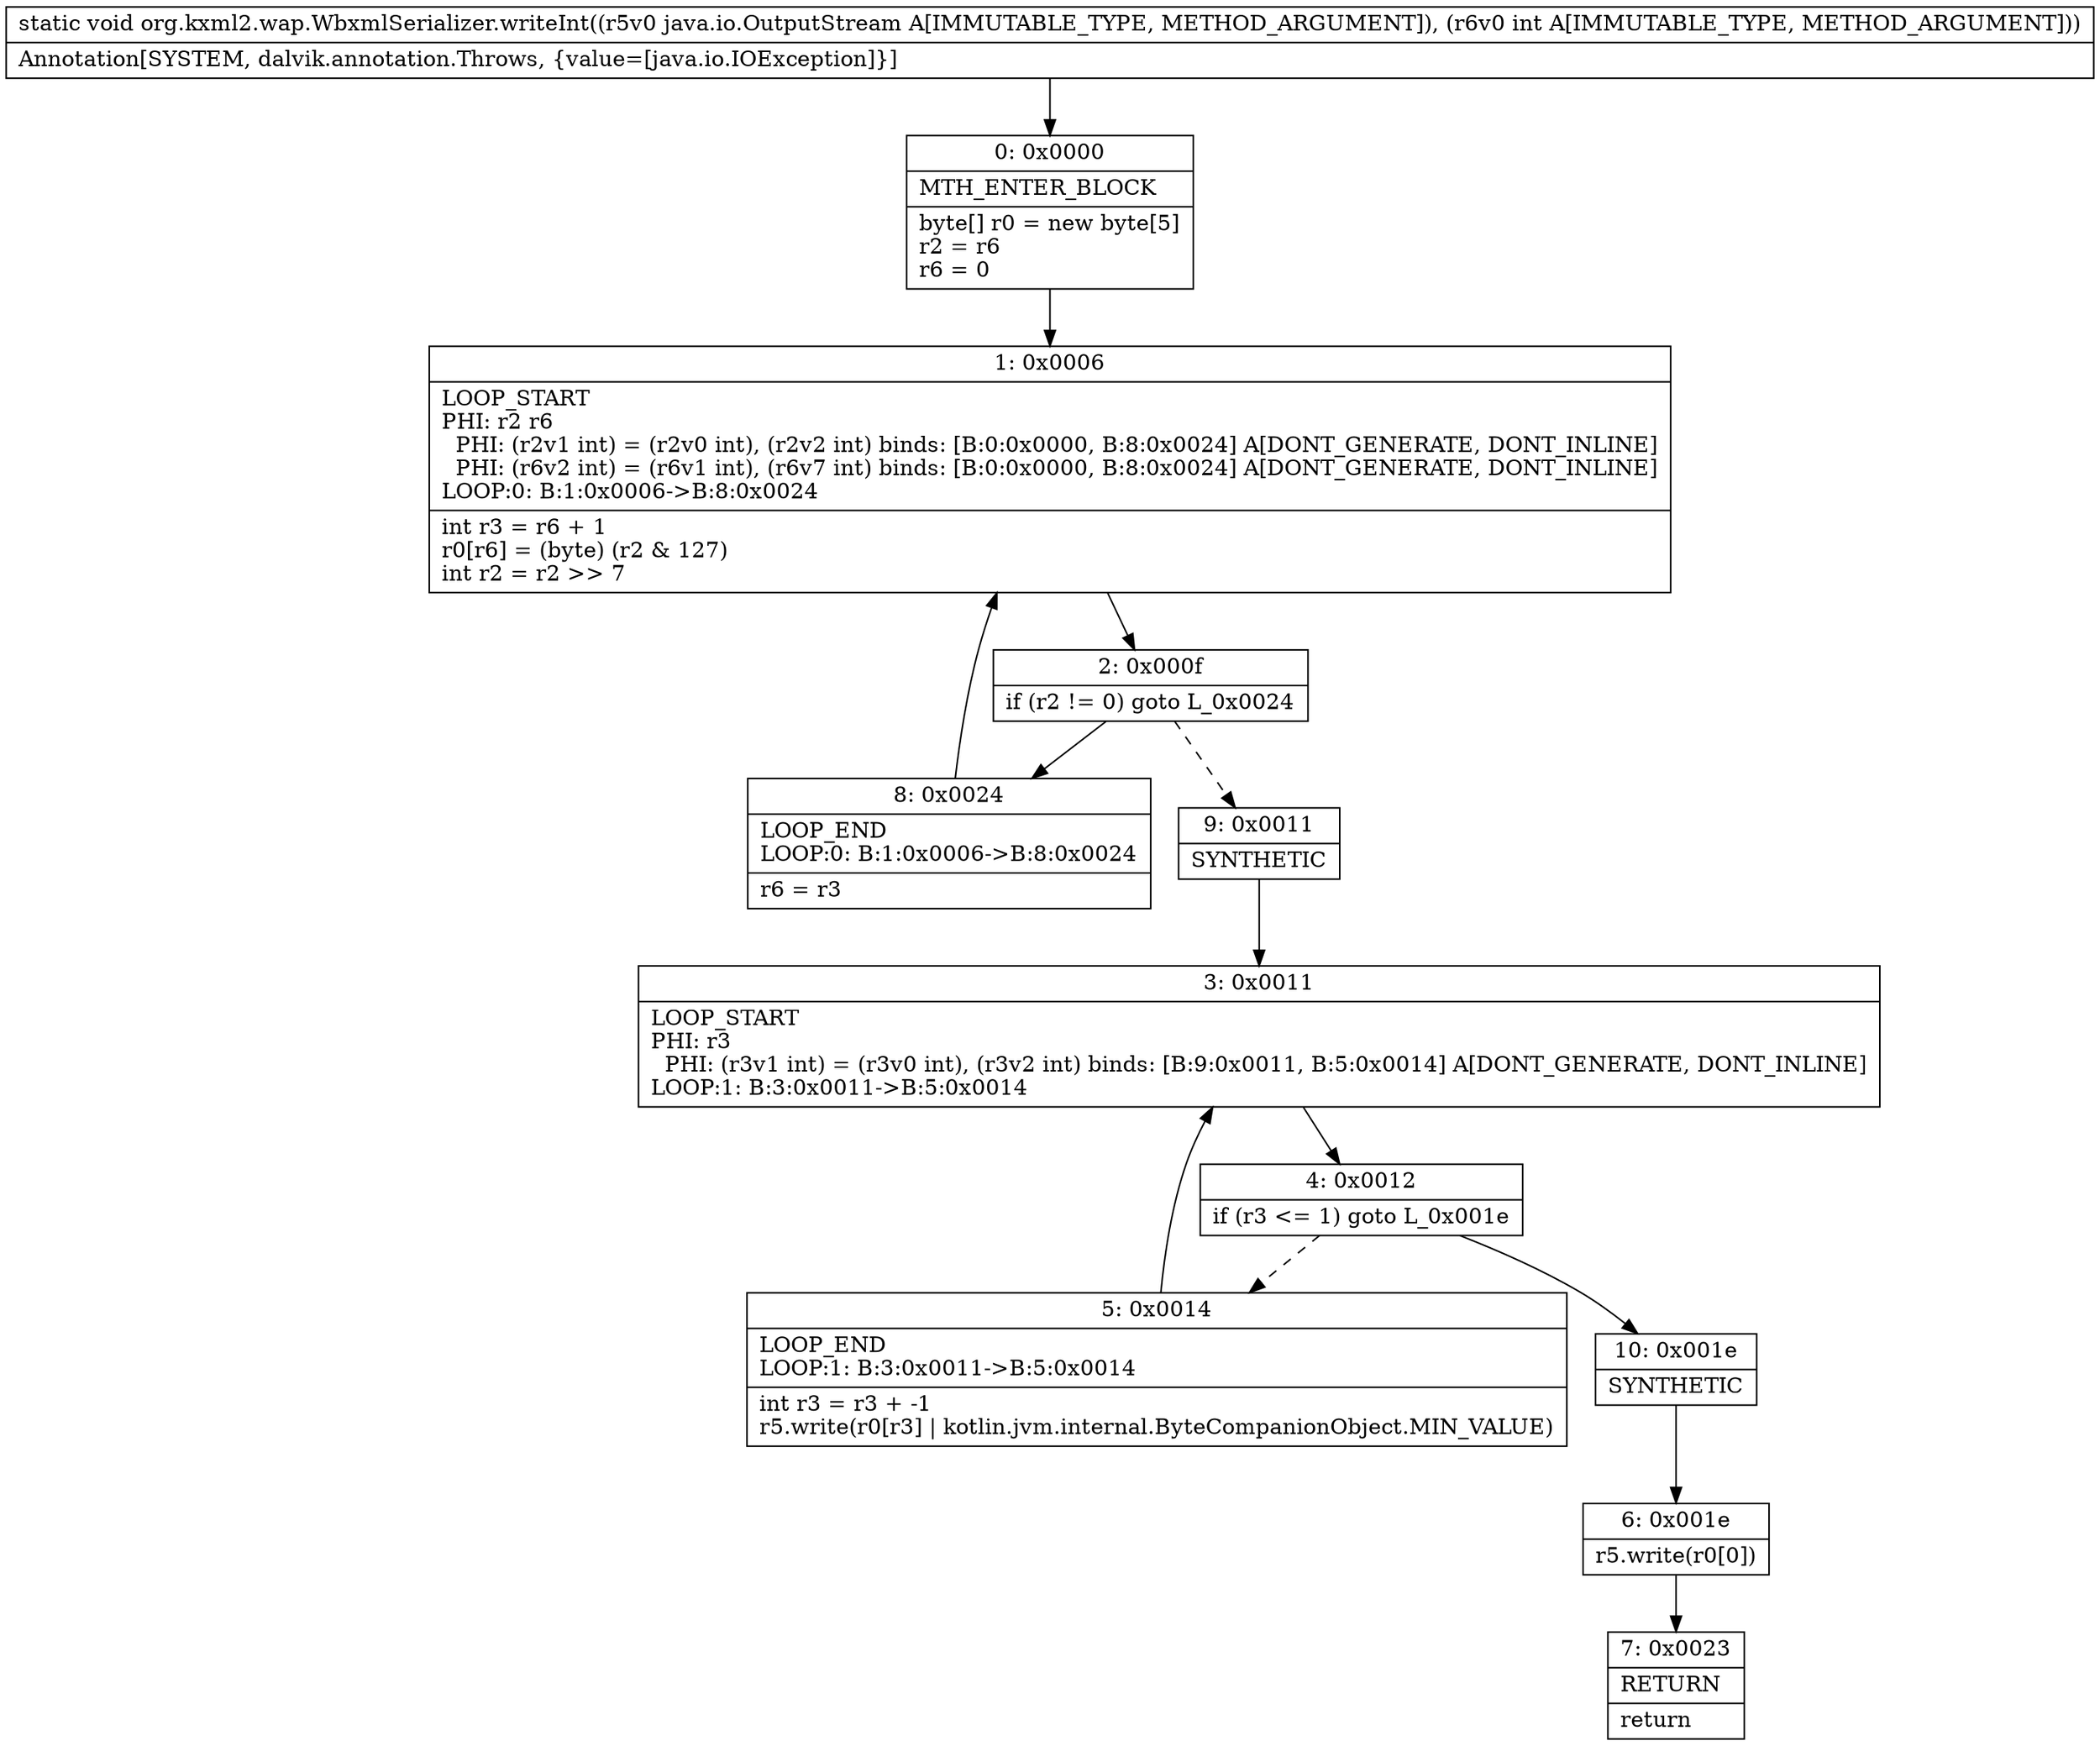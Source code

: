 digraph "CFG fororg.kxml2.wap.WbxmlSerializer.writeInt(Ljava\/io\/OutputStream;I)V" {
Node_0 [shape=record,label="{0\:\ 0x0000|MTH_ENTER_BLOCK\l|byte[] r0 = new byte[5]\lr2 = r6\lr6 = 0\l}"];
Node_1 [shape=record,label="{1\:\ 0x0006|LOOP_START\lPHI: r2 r6 \l  PHI: (r2v1 int) = (r2v0 int), (r2v2 int) binds: [B:0:0x0000, B:8:0x0024] A[DONT_GENERATE, DONT_INLINE]\l  PHI: (r6v2 int) = (r6v1 int), (r6v7 int) binds: [B:0:0x0000, B:8:0x0024] A[DONT_GENERATE, DONT_INLINE]\lLOOP:0: B:1:0x0006\-\>B:8:0x0024\l|int r3 = r6 + 1\lr0[r6] = (byte) (r2 & 127)\lint r2 = r2 \>\> 7\l}"];
Node_2 [shape=record,label="{2\:\ 0x000f|if (r2 != 0) goto L_0x0024\l}"];
Node_3 [shape=record,label="{3\:\ 0x0011|LOOP_START\lPHI: r3 \l  PHI: (r3v1 int) = (r3v0 int), (r3v2 int) binds: [B:9:0x0011, B:5:0x0014] A[DONT_GENERATE, DONT_INLINE]\lLOOP:1: B:3:0x0011\-\>B:5:0x0014\l}"];
Node_4 [shape=record,label="{4\:\ 0x0012|if (r3 \<= 1) goto L_0x001e\l}"];
Node_5 [shape=record,label="{5\:\ 0x0014|LOOP_END\lLOOP:1: B:3:0x0011\-\>B:5:0x0014\l|int r3 = r3 + \-1\lr5.write(r0[r3] \| kotlin.jvm.internal.ByteCompanionObject.MIN_VALUE)\l}"];
Node_6 [shape=record,label="{6\:\ 0x001e|r5.write(r0[0])\l}"];
Node_7 [shape=record,label="{7\:\ 0x0023|RETURN\l|return\l}"];
Node_8 [shape=record,label="{8\:\ 0x0024|LOOP_END\lLOOP:0: B:1:0x0006\-\>B:8:0x0024\l|r6 = r3\l}"];
Node_9 [shape=record,label="{9\:\ 0x0011|SYNTHETIC\l}"];
Node_10 [shape=record,label="{10\:\ 0x001e|SYNTHETIC\l}"];
MethodNode[shape=record,label="{static void org.kxml2.wap.WbxmlSerializer.writeInt((r5v0 java.io.OutputStream A[IMMUTABLE_TYPE, METHOD_ARGUMENT]), (r6v0 int A[IMMUTABLE_TYPE, METHOD_ARGUMENT]))  | Annotation[SYSTEM, dalvik.annotation.Throws, \{value=[java.io.IOException]\}]\l}"];
MethodNode -> Node_0;
Node_0 -> Node_1;
Node_1 -> Node_2;
Node_2 -> Node_8;
Node_2 -> Node_9[style=dashed];
Node_3 -> Node_4;
Node_4 -> Node_5[style=dashed];
Node_4 -> Node_10;
Node_5 -> Node_3;
Node_6 -> Node_7;
Node_8 -> Node_1;
Node_9 -> Node_3;
Node_10 -> Node_6;
}

